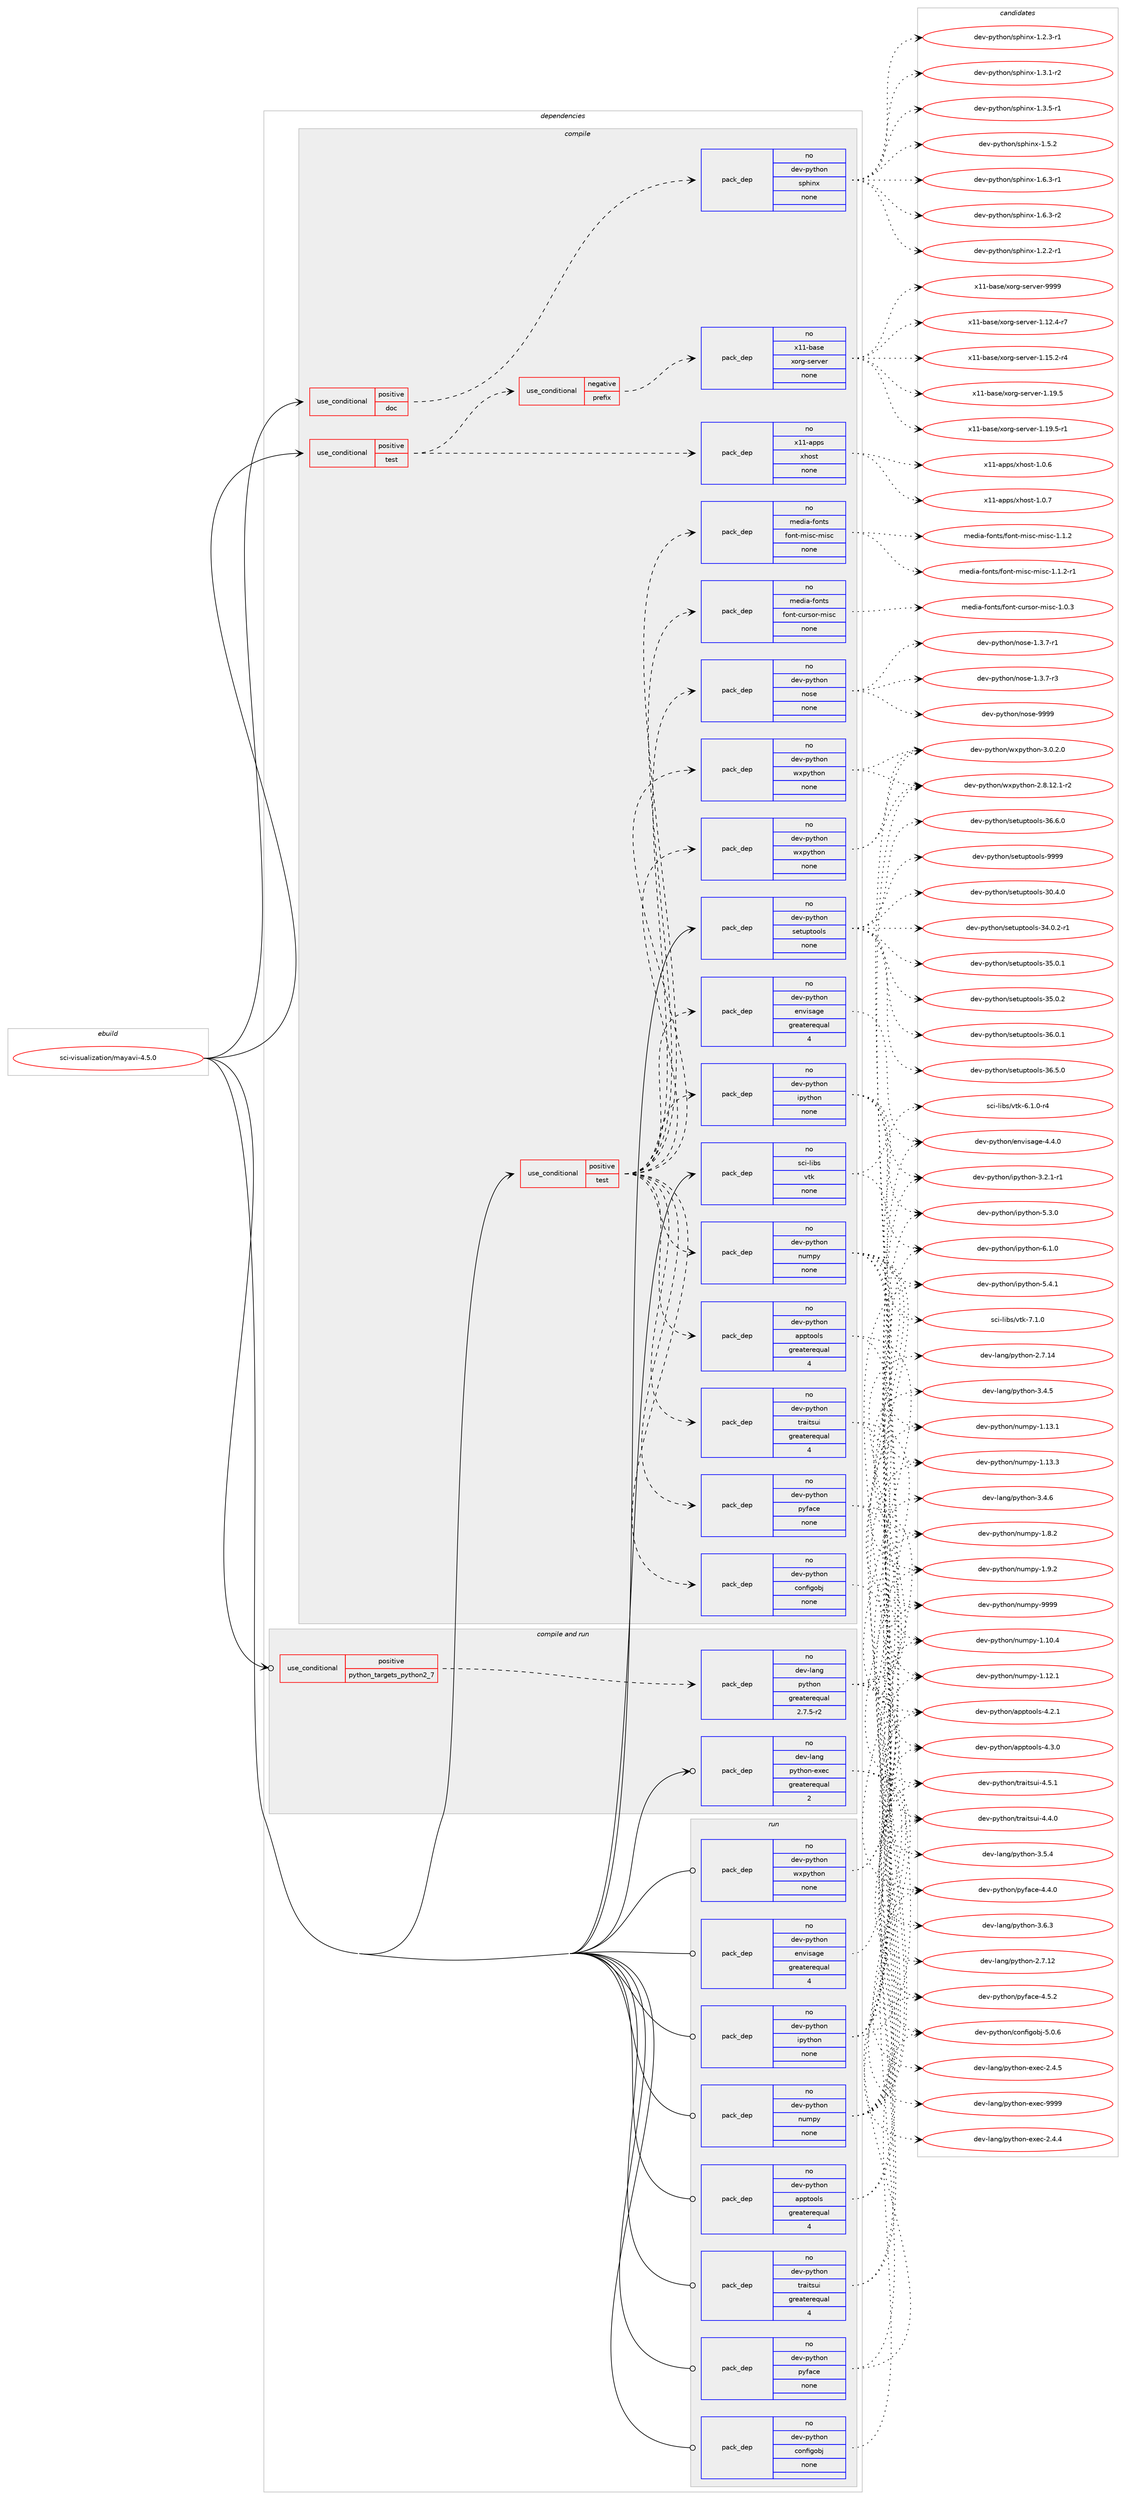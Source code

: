 digraph prolog {

# *************
# Graph options
# *************

newrank=true;
concentrate=true;
compound=true;
graph [rankdir=LR,fontname=Helvetica,fontsize=10,ranksep=1.5];#, ranksep=2.5, nodesep=0.2];
edge  [arrowhead=vee];
node  [fontname=Helvetica,fontsize=10];

# **********
# The ebuild
# **********

subgraph cluster_leftcol {
color=gray;
rank=same;
label=<<i>ebuild</i>>;
id [label="sci-visualization/mayavi-4.5.0", color=red, width=4, href="../sci-visualization/mayavi-4.5.0.svg"];
}

# ****************
# The dependencies
# ****************

subgraph cluster_midcol {
color=gray;
label=<<i>dependencies</i>>;
subgraph cluster_compile {
fillcolor="#eeeeee";
style=filled;
label=<<i>compile</i>>;
subgraph cond112345 {
dependency459330 [label=<<TABLE BORDER="0" CELLBORDER="1" CELLSPACING="0" CELLPADDING="4"><TR><TD ROWSPAN="3" CELLPADDING="10">use_conditional</TD></TR><TR><TD>positive</TD></TR><TR><TD>doc</TD></TR></TABLE>>, shape=none, color=red];
subgraph pack338939 {
dependency459331 [label=<<TABLE BORDER="0" CELLBORDER="1" CELLSPACING="0" CELLPADDING="4" WIDTH="220"><TR><TD ROWSPAN="6" CELLPADDING="30">pack_dep</TD></TR><TR><TD WIDTH="110">no</TD></TR><TR><TD>dev-python</TD></TR><TR><TD>sphinx</TD></TR><TR><TD>none</TD></TR><TR><TD></TD></TR></TABLE>>, shape=none, color=blue];
}
dependency459330:e -> dependency459331:w [weight=20,style="dashed",arrowhead="vee"];
}
id:e -> dependency459330:w [weight=20,style="solid",arrowhead="vee"];
subgraph cond112346 {
dependency459332 [label=<<TABLE BORDER="0" CELLBORDER="1" CELLSPACING="0" CELLPADDING="4"><TR><TD ROWSPAN="3" CELLPADDING="10">use_conditional</TD></TR><TR><TD>positive</TD></TR><TR><TD>test</TD></TR></TABLE>>, shape=none, color=red];
subgraph cond112347 {
dependency459333 [label=<<TABLE BORDER="0" CELLBORDER="1" CELLSPACING="0" CELLPADDING="4"><TR><TD ROWSPAN="3" CELLPADDING="10">use_conditional</TD></TR><TR><TD>negative</TD></TR><TR><TD>prefix</TD></TR></TABLE>>, shape=none, color=red];
subgraph pack338940 {
dependency459334 [label=<<TABLE BORDER="0" CELLBORDER="1" CELLSPACING="0" CELLPADDING="4" WIDTH="220"><TR><TD ROWSPAN="6" CELLPADDING="30">pack_dep</TD></TR><TR><TD WIDTH="110">no</TD></TR><TR><TD>x11-base</TD></TR><TR><TD>xorg-server</TD></TR><TR><TD>none</TD></TR><TR><TD></TD></TR></TABLE>>, shape=none, color=blue];
}
dependency459333:e -> dependency459334:w [weight=20,style="dashed",arrowhead="vee"];
}
dependency459332:e -> dependency459333:w [weight=20,style="dashed",arrowhead="vee"];
subgraph pack338941 {
dependency459335 [label=<<TABLE BORDER="0" CELLBORDER="1" CELLSPACING="0" CELLPADDING="4" WIDTH="220"><TR><TD ROWSPAN="6" CELLPADDING="30">pack_dep</TD></TR><TR><TD WIDTH="110">no</TD></TR><TR><TD>x11-apps</TD></TR><TR><TD>xhost</TD></TR><TR><TD>none</TD></TR><TR><TD></TD></TR></TABLE>>, shape=none, color=blue];
}
dependency459332:e -> dependency459335:w [weight=20,style="dashed",arrowhead="vee"];
}
id:e -> dependency459332:w [weight=20,style="solid",arrowhead="vee"];
subgraph cond112348 {
dependency459336 [label=<<TABLE BORDER="0" CELLBORDER="1" CELLSPACING="0" CELLPADDING="4"><TR><TD ROWSPAN="3" CELLPADDING="10">use_conditional</TD></TR><TR><TD>positive</TD></TR><TR><TD>test</TD></TR></TABLE>>, shape=none, color=red];
subgraph pack338942 {
dependency459337 [label=<<TABLE BORDER="0" CELLBORDER="1" CELLSPACING="0" CELLPADDING="4" WIDTH="220"><TR><TD ROWSPAN="6" CELLPADDING="30">pack_dep</TD></TR><TR><TD WIDTH="110">no</TD></TR><TR><TD>dev-python</TD></TR><TR><TD>apptools</TD></TR><TR><TD>greaterequal</TD></TR><TR><TD>4</TD></TR></TABLE>>, shape=none, color=blue];
}
dependency459336:e -> dependency459337:w [weight=20,style="dashed",arrowhead="vee"];
subgraph pack338943 {
dependency459338 [label=<<TABLE BORDER="0" CELLBORDER="1" CELLSPACING="0" CELLPADDING="4" WIDTH="220"><TR><TD ROWSPAN="6" CELLPADDING="30">pack_dep</TD></TR><TR><TD WIDTH="110">no</TD></TR><TR><TD>dev-python</TD></TR><TR><TD>configobj</TD></TR><TR><TD>none</TD></TR><TR><TD></TD></TR></TABLE>>, shape=none, color=blue];
}
dependency459336:e -> dependency459338:w [weight=20,style="dashed",arrowhead="vee"];
subgraph pack338944 {
dependency459339 [label=<<TABLE BORDER="0" CELLBORDER="1" CELLSPACING="0" CELLPADDING="4" WIDTH="220"><TR><TD ROWSPAN="6" CELLPADDING="30">pack_dep</TD></TR><TR><TD WIDTH="110">no</TD></TR><TR><TD>dev-python</TD></TR><TR><TD>envisage</TD></TR><TR><TD>greaterequal</TD></TR><TR><TD>4</TD></TR></TABLE>>, shape=none, color=blue];
}
dependency459336:e -> dependency459339:w [weight=20,style="dashed",arrowhead="vee"];
subgraph pack338945 {
dependency459340 [label=<<TABLE BORDER="0" CELLBORDER="1" CELLSPACING="0" CELLPADDING="4" WIDTH="220"><TR><TD ROWSPAN="6" CELLPADDING="30">pack_dep</TD></TR><TR><TD WIDTH="110">no</TD></TR><TR><TD>dev-python</TD></TR><TR><TD>ipython</TD></TR><TR><TD>none</TD></TR><TR><TD></TD></TR></TABLE>>, shape=none, color=blue];
}
dependency459336:e -> dependency459340:w [weight=20,style="dashed",arrowhead="vee"];
subgraph pack338946 {
dependency459341 [label=<<TABLE BORDER="0" CELLBORDER="1" CELLSPACING="0" CELLPADDING="4" WIDTH="220"><TR><TD ROWSPAN="6" CELLPADDING="30">pack_dep</TD></TR><TR><TD WIDTH="110">no</TD></TR><TR><TD>dev-python</TD></TR><TR><TD>numpy</TD></TR><TR><TD>none</TD></TR><TR><TD></TD></TR></TABLE>>, shape=none, color=blue];
}
dependency459336:e -> dependency459341:w [weight=20,style="dashed",arrowhead="vee"];
subgraph pack338947 {
dependency459342 [label=<<TABLE BORDER="0" CELLBORDER="1" CELLSPACING="0" CELLPADDING="4" WIDTH="220"><TR><TD ROWSPAN="6" CELLPADDING="30">pack_dep</TD></TR><TR><TD WIDTH="110">no</TD></TR><TR><TD>dev-python</TD></TR><TR><TD>pyface</TD></TR><TR><TD>none</TD></TR><TR><TD></TD></TR></TABLE>>, shape=none, color=blue];
}
dependency459336:e -> dependency459342:w [weight=20,style="dashed",arrowhead="vee"];
subgraph pack338948 {
dependency459343 [label=<<TABLE BORDER="0" CELLBORDER="1" CELLSPACING="0" CELLPADDING="4" WIDTH="220"><TR><TD ROWSPAN="6" CELLPADDING="30">pack_dep</TD></TR><TR><TD WIDTH="110">no</TD></TR><TR><TD>dev-python</TD></TR><TR><TD>traitsui</TD></TR><TR><TD>greaterequal</TD></TR><TR><TD>4</TD></TR></TABLE>>, shape=none, color=blue];
}
dependency459336:e -> dependency459343:w [weight=20,style="dashed",arrowhead="vee"];
subgraph pack338949 {
dependency459344 [label=<<TABLE BORDER="0" CELLBORDER="1" CELLSPACING="0" CELLPADDING="4" WIDTH="220"><TR><TD ROWSPAN="6" CELLPADDING="30">pack_dep</TD></TR><TR><TD WIDTH="110">no</TD></TR><TR><TD>dev-python</TD></TR><TR><TD>wxpython</TD></TR><TR><TD>none</TD></TR><TR><TD></TD></TR></TABLE>>, shape=none, color=blue];
}
dependency459336:e -> dependency459344:w [weight=20,style="dashed",arrowhead="vee"];
subgraph pack338950 {
dependency459345 [label=<<TABLE BORDER="0" CELLBORDER="1" CELLSPACING="0" CELLPADDING="4" WIDTH="220"><TR><TD ROWSPAN="6" CELLPADDING="30">pack_dep</TD></TR><TR><TD WIDTH="110">no</TD></TR><TR><TD>dev-python</TD></TR><TR><TD>nose</TD></TR><TR><TD>none</TD></TR><TR><TD></TD></TR></TABLE>>, shape=none, color=blue];
}
dependency459336:e -> dependency459345:w [weight=20,style="dashed",arrowhead="vee"];
subgraph pack338951 {
dependency459346 [label=<<TABLE BORDER="0" CELLBORDER="1" CELLSPACING="0" CELLPADDING="4" WIDTH="220"><TR><TD ROWSPAN="6" CELLPADDING="30">pack_dep</TD></TR><TR><TD WIDTH="110">no</TD></TR><TR><TD>dev-python</TD></TR><TR><TD>wxpython</TD></TR><TR><TD>none</TD></TR><TR><TD></TD></TR></TABLE>>, shape=none, color=blue];
}
dependency459336:e -> dependency459346:w [weight=20,style="dashed",arrowhead="vee"];
subgraph pack338952 {
dependency459347 [label=<<TABLE BORDER="0" CELLBORDER="1" CELLSPACING="0" CELLPADDING="4" WIDTH="220"><TR><TD ROWSPAN="6" CELLPADDING="30">pack_dep</TD></TR><TR><TD WIDTH="110">no</TD></TR><TR><TD>media-fonts</TD></TR><TR><TD>font-cursor-misc</TD></TR><TR><TD>none</TD></TR><TR><TD></TD></TR></TABLE>>, shape=none, color=blue];
}
dependency459336:e -> dependency459347:w [weight=20,style="dashed",arrowhead="vee"];
subgraph pack338953 {
dependency459348 [label=<<TABLE BORDER="0" CELLBORDER="1" CELLSPACING="0" CELLPADDING="4" WIDTH="220"><TR><TD ROWSPAN="6" CELLPADDING="30">pack_dep</TD></TR><TR><TD WIDTH="110">no</TD></TR><TR><TD>media-fonts</TD></TR><TR><TD>font-misc-misc</TD></TR><TR><TD>none</TD></TR><TR><TD></TD></TR></TABLE>>, shape=none, color=blue];
}
dependency459336:e -> dependency459348:w [weight=20,style="dashed",arrowhead="vee"];
}
id:e -> dependency459336:w [weight=20,style="solid",arrowhead="vee"];
subgraph pack338954 {
dependency459349 [label=<<TABLE BORDER="0" CELLBORDER="1" CELLSPACING="0" CELLPADDING="4" WIDTH="220"><TR><TD ROWSPAN="6" CELLPADDING="30">pack_dep</TD></TR><TR><TD WIDTH="110">no</TD></TR><TR><TD>dev-python</TD></TR><TR><TD>setuptools</TD></TR><TR><TD>none</TD></TR><TR><TD></TD></TR></TABLE>>, shape=none, color=blue];
}
id:e -> dependency459349:w [weight=20,style="solid",arrowhead="vee"];
subgraph pack338955 {
dependency459350 [label=<<TABLE BORDER="0" CELLBORDER="1" CELLSPACING="0" CELLPADDING="4" WIDTH="220"><TR><TD ROWSPAN="6" CELLPADDING="30">pack_dep</TD></TR><TR><TD WIDTH="110">no</TD></TR><TR><TD>sci-libs</TD></TR><TR><TD>vtk</TD></TR><TR><TD>none</TD></TR><TR><TD></TD></TR></TABLE>>, shape=none, color=blue];
}
id:e -> dependency459350:w [weight=20,style="solid",arrowhead="vee"];
}
subgraph cluster_compileandrun {
fillcolor="#eeeeee";
style=filled;
label=<<i>compile and run</i>>;
subgraph cond112349 {
dependency459351 [label=<<TABLE BORDER="0" CELLBORDER="1" CELLSPACING="0" CELLPADDING="4"><TR><TD ROWSPAN="3" CELLPADDING="10">use_conditional</TD></TR><TR><TD>positive</TD></TR><TR><TD>python_targets_python2_7</TD></TR></TABLE>>, shape=none, color=red];
subgraph pack338956 {
dependency459352 [label=<<TABLE BORDER="0" CELLBORDER="1" CELLSPACING="0" CELLPADDING="4" WIDTH="220"><TR><TD ROWSPAN="6" CELLPADDING="30">pack_dep</TD></TR><TR><TD WIDTH="110">no</TD></TR><TR><TD>dev-lang</TD></TR><TR><TD>python</TD></TR><TR><TD>greaterequal</TD></TR><TR><TD>2.7.5-r2</TD></TR></TABLE>>, shape=none, color=blue];
}
dependency459351:e -> dependency459352:w [weight=20,style="dashed",arrowhead="vee"];
}
id:e -> dependency459351:w [weight=20,style="solid",arrowhead="odotvee"];
subgraph pack338957 {
dependency459353 [label=<<TABLE BORDER="0" CELLBORDER="1" CELLSPACING="0" CELLPADDING="4" WIDTH="220"><TR><TD ROWSPAN="6" CELLPADDING="30">pack_dep</TD></TR><TR><TD WIDTH="110">no</TD></TR><TR><TD>dev-lang</TD></TR><TR><TD>python-exec</TD></TR><TR><TD>greaterequal</TD></TR><TR><TD>2</TD></TR></TABLE>>, shape=none, color=blue];
}
id:e -> dependency459353:w [weight=20,style="solid",arrowhead="odotvee"];
}
subgraph cluster_run {
fillcolor="#eeeeee";
style=filled;
label=<<i>run</i>>;
subgraph pack338958 {
dependency459354 [label=<<TABLE BORDER="0" CELLBORDER="1" CELLSPACING="0" CELLPADDING="4" WIDTH="220"><TR><TD ROWSPAN="6" CELLPADDING="30">pack_dep</TD></TR><TR><TD WIDTH="110">no</TD></TR><TR><TD>dev-python</TD></TR><TR><TD>apptools</TD></TR><TR><TD>greaterequal</TD></TR><TR><TD>4</TD></TR></TABLE>>, shape=none, color=blue];
}
id:e -> dependency459354:w [weight=20,style="solid",arrowhead="odot"];
subgraph pack338959 {
dependency459355 [label=<<TABLE BORDER="0" CELLBORDER="1" CELLSPACING="0" CELLPADDING="4" WIDTH="220"><TR><TD ROWSPAN="6" CELLPADDING="30">pack_dep</TD></TR><TR><TD WIDTH="110">no</TD></TR><TR><TD>dev-python</TD></TR><TR><TD>configobj</TD></TR><TR><TD>none</TD></TR><TR><TD></TD></TR></TABLE>>, shape=none, color=blue];
}
id:e -> dependency459355:w [weight=20,style="solid",arrowhead="odot"];
subgraph pack338960 {
dependency459356 [label=<<TABLE BORDER="0" CELLBORDER="1" CELLSPACING="0" CELLPADDING="4" WIDTH="220"><TR><TD ROWSPAN="6" CELLPADDING="30">pack_dep</TD></TR><TR><TD WIDTH="110">no</TD></TR><TR><TD>dev-python</TD></TR><TR><TD>envisage</TD></TR><TR><TD>greaterequal</TD></TR><TR><TD>4</TD></TR></TABLE>>, shape=none, color=blue];
}
id:e -> dependency459356:w [weight=20,style="solid",arrowhead="odot"];
subgraph pack338961 {
dependency459357 [label=<<TABLE BORDER="0" CELLBORDER="1" CELLSPACING="0" CELLPADDING="4" WIDTH="220"><TR><TD ROWSPAN="6" CELLPADDING="30">pack_dep</TD></TR><TR><TD WIDTH="110">no</TD></TR><TR><TD>dev-python</TD></TR><TR><TD>ipython</TD></TR><TR><TD>none</TD></TR><TR><TD></TD></TR></TABLE>>, shape=none, color=blue];
}
id:e -> dependency459357:w [weight=20,style="solid",arrowhead="odot"];
subgraph pack338962 {
dependency459358 [label=<<TABLE BORDER="0" CELLBORDER="1" CELLSPACING="0" CELLPADDING="4" WIDTH="220"><TR><TD ROWSPAN="6" CELLPADDING="30">pack_dep</TD></TR><TR><TD WIDTH="110">no</TD></TR><TR><TD>dev-python</TD></TR><TR><TD>numpy</TD></TR><TR><TD>none</TD></TR><TR><TD></TD></TR></TABLE>>, shape=none, color=blue];
}
id:e -> dependency459358:w [weight=20,style="solid",arrowhead="odot"];
subgraph pack338963 {
dependency459359 [label=<<TABLE BORDER="0" CELLBORDER="1" CELLSPACING="0" CELLPADDING="4" WIDTH="220"><TR><TD ROWSPAN="6" CELLPADDING="30">pack_dep</TD></TR><TR><TD WIDTH="110">no</TD></TR><TR><TD>dev-python</TD></TR><TR><TD>pyface</TD></TR><TR><TD>none</TD></TR><TR><TD></TD></TR></TABLE>>, shape=none, color=blue];
}
id:e -> dependency459359:w [weight=20,style="solid",arrowhead="odot"];
subgraph pack338964 {
dependency459360 [label=<<TABLE BORDER="0" CELLBORDER="1" CELLSPACING="0" CELLPADDING="4" WIDTH="220"><TR><TD ROWSPAN="6" CELLPADDING="30">pack_dep</TD></TR><TR><TD WIDTH="110">no</TD></TR><TR><TD>dev-python</TD></TR><TR><TD>traitsui</TD></TR><TR><TD>greaterequal</TD></TR><TR><TD>4</TD></TR></TABLE>>, shape=none, color=blue];
}
id:e -> dependency459360:w [weight=20,style="solid",arrowhead="odot"];
subgraph pack338965 {
dependency459361 [label=<<TABLE BORDER="0" CELLBORDER="1" CELLSPACING="0" CELLPADDING="4" WIDTH="220"><TR><TD ROWSPAN="6" CELLPADDING="30">pack_dep</TD></TR><TR><TD WIDTH="110">no</TD></TR><TR><TD>dev-python</TD></TR><TR><TD>wxpython</TD></TR><TR><TD>none</TD></TR><TR><TD></TD></TR></TABLE>>, shape=none, color=blue];
}
id:e -> dependency459361:w [weight=20,style="solid",arrowhead="odot"];
}
}

# **************
# The candidates
# **************

subgraph cluster_choices {
rank=same;
color=gray;
label=<<i>candidates</i>>;

subgraph choice338939 {
color=black;
nodesep=1;
choice10010111845112121116104111110471151121041051101204549465046504511449 [label="dev-python/sphinx-1.2.2-r1", color=red, width=4,href="../dev-python/sphinx-1.2.2-r1.svg"];
choice10010111845112121116104111110471151121041051101204549465046514511449 [label="dev-python/sphinx-1.2.3-r1", color=red, width=4,href="../dev-python/sphinx-1.2.3-r1.svg"];
choice10010111845112121116104111110471151121041051101204549465146494511450 [label="dev-python/sphinx-1.3.1-r2", color=red, width=4,href="../dev-python/sphinx-1.3.1-r2.svg"];
choice10010111845112121116104111110471151121041051101204549465146534511449 [label="dev-python/sphinx-1.3.5-r1", color=red, width=4,href="../dev-python/sphinx-1.3.5-r1.svg"];
choice1001011184511212111610411111047115112104105110120454946534650 [label="dev-python/sphinx-1.5.2", color=red, width=4,href="../dev-python/sphinx-1.5.2.svg"];
choice10010111845112121116104111110471151121041051101204549465446514511449 [label="dev-python/sphinx-1.6.3-r1", color=red, width=4,href="../dev-python/sphinx-1.6.3-r1.svg"];
choice10010111845112121116104111110471151121041051101204549465446514511450 [label="dev-python/sphinx-1.6.3-r2", color=red, width=4,href="../dev-python/sphinx-1.6.3-r2.svg"];
dependency459331:e -> choice10010111845112121116104111110471151121041051101204549465046504511449:w [style=dotted,weight="100"];
dependency459331:e -> choice10010111845112121116104111110471151121041051101204549465046514511449:w [style=dotted,weight="100"];
dependency459331:e -> choice10010111845112121116104111110471151121041051101204549465146494511450:w [style=dotted,weight="100"];
dependency459331:e -> choice10010111845112121116104111110471151121041051101204549465146534511449:w [style=dotted,weight="100"];
dependency459331:e -> choice1001011184511212111610411111047115112104105110120454946534650:w [style=dotted,weight="100"];
dependency459331:e -> choice10010111845112121116104111110471151121041051101204549465446514511449:w [style=dotted,weight="100"];
dependency459331:e -> choice10010111845112121116104111110471151121041051101204549465446514511450:w [style=dotted,weight="100"];
}
subgraph choice338940 {
color=black;
nodesep=1;
choice12049494598971151014712011111410345115101114118101114454946495046524511455 [label="x11-base/xorg-server-1.12.4-r7", color=red, width=4,href="../x11-base/xorg-server-1.12.4-r7.svg"];
choice12049494598971151014712011111410345115101114118101114454946495346504511452 [label="x11-base/xorg-server-1.15.2-r4", color=red, width=4,href="../x11-base/xorg-server-1.15.2-r4.svg"];
choice1204949459897115101471201111141034511510111411810111445494649574653 [label="x11-base/xorg-server-1.19.5", color=red, width=4,href="../x11-base/xorg-server-1.19.5.svg"];
choice12049494598971151014712011111410345115101114118101114454946495746534511449 [label="x11-base/xorg-server-1.19.5-r1", color=red, width=4,href="../x11-base/xorg-server-1.19.5-r1.svg"];
choice120494945989711510147120111114103451151011141181011144557575757 [label="x11-base/xorg-server-9999", color=red, width=4,href="../x11-base/xorg-server-9999.svg"];
dependency459334:e -> choice12049494598971151014712011111410345115101114118101114454946495046524511455:w [style=dotted,weight="100"];
dependency459334:e -> choice12049494598971151014712011111410345115101114118101114454946495346504511452:w [style=dotted,weight="100"];
dependency459334:e -> choice1204949459897115101471201111141034511510111411810111445494649574653:w [style=dotted,weight="100"];
dependency459334:e -> choice12049494598971151014712011111410345115101114118101114454946495746534511449:w [style=dotted,weight="100"];
dependency459334:e -> choice120494945989711510147120111114103451151011141181011144557575757:w [style=dotted,weight="100"];
}
subgraph choice338941 {
color=black;
nodesep=1;
choice1204949459711211211547120104111115116454946484654 [label="x11-apps/xhost-1.0.6", color=red, width=4,href="../x11-apps/xhost-1.0.6.svg"];
choice1204949459711211211547120104111115116454946484655 [label="x11-apps/xhost-1.0.7", color=red, width=4,href="../x11-apps/xhost-1.0.7.svg"];
dependency459335:e -> choice1204949459711211211547120104111115116454946484654:w [style=dotted,weight="100"];
dependency459335:e -> choice1204949459711211211547120104111115116454946484655:w [style=dotted,weight="100"];
}
subgraph choice338942 {
color=black;
nodesep=1;
choice100101118451121211161041111104797112112116111111108115455246504649 [label="dev-python/apptools-4.2.1", color=red, width=4,href="../dev-python/apptools-4.2.1.svg"];
choice100101118451121211161041111104797112112116111111108115455246514648 [label="dev-python/apptools-4.3.0", color=red, width=4,href="../dev-python/apptools-4.3.0.svg"];
dependency459337:e -> choice100101118451121211161041111104797112112116111111108115455246504649:w [style=dotted,weight="100"];
dependency459337:e -> choice100101118451121211161041111104797112112116111111108115455246514648:w [style=dotted,weight="100"];
}
subgraph choice338943 {
color=black;
nodesep=1;
choice10010111845112121116104111110479911111010210510311198106455346484654 [label="dev-python/configobj-5.0.6", color=red, width=4,href="../dev-python/configobj-5.0.6.svg"];
dependency459338:e -> choice10010111845112121116104111110479911111010210510311198106455346484654:w [style=dotted,weight="100"];
}
subgraph choice338944 {
color=black;
nodesep=1;
choice100101118451121211161041111104710111011810511597103101455246524648 [label="dev-python/envisage-4.4.0", color=red, width=4,href="../dev-python/envisage-4.4.0.svg"];
dependency459339:e -> choice100101118451121211161041111104710111011810511597103101455246524648:w [style=dotted,weight="100"];
}
subgraph choice338945 {
color=black;
nodesep=1;
choice10010111845112121116104111110471051121211161041111104551465046494511449 [label="dev-python/ipython-3.2.1-r1", color=red, width=4,href="../dev-python/ipython-3.2.1-r1.svg"];
choice1001011184511212111610411111047105112121116104111110455346514648 [label="dev-python/ipython-5.3.0", color=red, width=4,href="../dev-python/ipython-5.3.0.svg"];
choice1001011184511212111610411111047105112121116104111110455346524649 [label="dev-python/ipython-5.4.1", color=red, width=4,href="../dev-python/ipython-5.4.1.svg"];
choice1001011184511212111610411111047105112121116104111110455446494648 [label="dev-python/ipython-6.1.0", color=red, width=4,href="../dev-python/ipython-6.1.0.svg"];
dependency459340:e -> choice10010111845112121116104111110471051121211161041111104551465046494511449:w [style=dotted,weight="100"];
dependency459340:e -> choice1001011184511212111610411111047105112121116104111110455346514648:w [style=dotted,weight="100"];
dependency459340:e -> choice1001011184511212111610411111047105112121116104111110455346524649:w [style=dotted,weight="100"];
dependency459340:e -> choice1001011184511212111610411111047105112121116104111110455446494648:w [style=dotted,weight="100"];
}
subgraph choice338946 {
color=black;
nodesep=1;
choice100101118451121211161041111104711011710911212145494649484652 [label="dev-python/numpy-1.10.4", color=red, width=4,href="../dev-python/numpy-1.10.4.svg"];
choice100101118451121211161041111104711011710911212145494649504649 [label="dev-python/numpy-1.12.1", color=red, width=4,href="../dev-python/numpy-1.12.1.svg"];
choice100101118451121211161041111104711011710911212145494649514649 [label="dev-python/numpy-1.13.1", color=red, width=4,href="../dev-python/numpy-1.13.1.svg"];
choice100101118451121211161041111104711011710911212145494649514651 [label="dev-python/numpy-1.13.3", color=red, width=4,href="../dev-python/numpy-1.13.3.svg"];
choice1001011184511212111610411111047110117109112121454946564650 [label="dev-python/numpy-1.8.2", color=red, width=4,href="../dev-python/numpy-1.8.2.svg"];
choice1001011184511212111610411111047110117109112121454946574650 [label="dev-python/numpy-1.9.2", color=red, width=4,href="../dev-python/numpy-1.9.2.svg"];
choice10010111845112121116104111110471101171091121214557575757 [label="dev-python/numpy-9999", color=red, width=4,href="../dev-python/numpy-9999.svg"];
dependency459341:e -> choice100101118451121211161041111104711011710911212145494649484652:w [style=dotted,weight="100"];
dependency459341:e -> choice100101118451121211161041111104711011710911212145494649504649:w [style=dotted,weight="100"];
dependency459341:e -> choice100101118451121211161041111104711011710911212145494649514649:w [style=dotted,weight="100"];
dependency459341:e -> choice100101118451121211161041111104711011710911212145494649514651:w [style=dotted,weight="100"];
dependency459341:e -> choice1001011184511212111610411111047110117109112121454946564650:w [style=dotted,weight="100"];
dependency459341:e -> choice1001011184511212111610411111047110117109112121454946574650:w [style=dotted,weight="100"];
dependency459341:e -> choice10010111845112121116104111110471101171091121214557575757:w [style=dotted,weight="100"];
}
subgraph choice338947 {
color=black;
nodesep=1;
choice10010111845112121116104111110471121211029799101455246524648 [label="dev-python/pyface-4.4.0", color=red, width=4,href="../dev-python/pyface-4.4.0.svg"];
choice10010111845112121116104111110471121211029799101455246534650 [label="dev-python/pyface-4.5.2", color=red, width=4,href="../dev-python/pyface-4.5.2.svg"];
dependency459342:e -> choice10010111845112121116104111110471121211029799101455246524648:w [style=dotted,weight="100"];
dependency459342:e -> choice10010111845112121116104111110471121211029799101455246534650:w [style=dotted,weight="100"];
}
subgraph choice338948 {
color=black;
nodesep=1;
choice100101118451121211161041111104711611497105116115117105455246524648 [label="dev-python/traitsui-4.4.0", color=red, width=4,href="../dev-python/traitsui-4.4.0.svg"];
choice100101118451121211161041111104711611497105116115117105455246534649 [label="dev-python/traitsui-4.5.1", color=red, width=4,href="../dev-python/traitsui-4.5.1.svg"];
dependency459343:e -> choice100101118451121211161041111104711611497105116115117105455246524648:w [style=dotted,weight="100"];
dependency459343:e -> choice100101118451121211161041111104711611497105116115117105455246534649:w [style=dotted,weight="100"];
}
subgraph choice338949 {
color=black;
nodesep=1;
choice10010111845112121116104111110471191201121211161041111104550465646495046494511450 [label="dev-python/wxpython-2.8.12.1-r2", color=red, width=4,href="../dev-python/wxpython-2.8.12.1-r2.svg"];
choice10010111845112121116104111110471191201121211161041111104551464846504648 [label="dev-python/wxpython-3.0.2.0", color=red, width=4,href="../dev-python/wxpython-3.0.2.0.svg"];
dependency459344:e -> choice10010111845112121116104111110471191201121211161041111104550465646495046494511450:w [style=dotted,weight="100"];
dependency459344:e -> choice10010111845112121116104111110471191201121211161041111104551464846504648:w [style=dotted,weight="100"];
}
subgraph choice338950 {
color=black;
nodesep=1;
choice10010111845112121116104111110471101111151014549465146554511449 [label="dev-python/nose-1.3.7-r1", color=red, width=4,href="../dev-python/nose-1.3.7-r1.svg"];
choice10010111845112121116104111110471101111151014549465146554511451 [label="dev-python/nose-1.3.7-r3", color=red, width=4,href="../dev-python/nose-1.3.7-r3.svg"];
choice10010111845112121116104111110471101111151014557575757 [label="dev-python/nose-9999", color=red, width=4,href="../dev-python/nose-9999.svg"];
dependency459345:e -> choice10010111845112121116104111110471101111151014549465146554511449:w [style=dotted,weight="100"];
dependency459345:e -> choice10010111845112121116104111110471101111151014549465146554511451:w [style=dotted,weight="100"];
dependency459345:e -> choice10010111845112121116104111110471101111151014557575757:w [style=dotted,weight="100"];
}
subgraph choice338951 {
color=black;
nodesep=1;
choice10010111845112121116104111110471191201121211161041111104550465646495046494511450 [label="dev-python/wxpython-2.8.12.1-r2", color=red, width=4,href="../dev-python/wxpython-2.8.12.1-r2.svg"];
choice10010111845112121116104111110471191201121211161041111104551464846504648 [label="dev-python/wxpython-3.0.2.0", color=red, width=4,href="../dev-python/wxpython-3.0.2.0.svg"];
dependency459346:e -> choice10010111845112121116104111110471191201121211161041111104550465646495046494511450:w [style=dotted,weight="100"];
dependency459346:e -> choice10010111845112121116104111110471191201121211161041111104551464846504648:w [style=dotted,weight="100"];
}
subgraph choice338952 {
color=black;
nodesep=1;
choice10910110010597451021111101161154710211111011645991171141151111144510910511599454946484651 [label="media-fonts/font-cursor-misc-1.0.3", color=red, width=4,href="../media-fonts/font-cursor-misc-1.0.3.svg"];
dependency459347:e -> choice10910110010597451021111101161154710211111011645991171141151111144510910511599454946484651:w [style=dotted,weight="100"];
}
subgraph choice338953 {
color=black;
nodesep=1;
choice10910110010597451021111101161154710211111011645109105115994510910511599454946494650 [label="media-fonts/font-misc-misc-1.1.2", color=red, width=4,href="../media-fonts/font-misc-misc-1.1.2.svg"];
choice109101100105974510211111011611547102111110116451091051159945109105115994549464946504511449 [label="media-fonts/font-misc-misc-1.1.2-r1", color=red, width=4,href="../media-fonts/font-misc-misc-1.1.2-r1.svg"];
dependency459348:e -> choice10910110010597451021111101161154710211111011645109105115994510910511599454946494650:w [style=dotted,weight="100"];
dependency459348:e -> choice109101100105974510211111011611547102111110116451091051159945109105115994549464946504511449:w [style=dotted,weight="100"];
}
subgraph choice338954 {
color=black;
nodesep=1;
choice100101118451121211161041111104711510111611711211611111110811545514846524648 [label="dev-python/setuptools-30.4.0", color=red, width=4,href="../dev-python/setuptools-30.4.0.svg"];
choice1001011184511212111610411111047115101116117112116111111108115455152464846504511449 [label="dev-python/setuptools-34.0.2-r1", color=red, width=4,href="../dev-python/setuptools-34.0.2-r1.svg"];
choice100101118451121211161041111104711510111611711211611111110811545515346484649 [label="dev-python/setuptools-35.0.1", color=red, width=4,href="../dev-python/setuptools-35.0.1.svg"];
choice100101118451121211161041111104711510111611711211611111110811545515346484650 [label="dev-python/setuptools-35.0.2", color=red, width=4,href="../dev-python/setuptools-35.0.2.svg"];
choice100101118451121211161041111104711510111611711211611111110811545515446484649 [label="dev-python/setuptools-36.0.1", color=red, width=4,href="../dev-python/setuptools-36.0.1.svg"];
choice100101118451121211161041111104711510111611711211611111110811545515446534648 [label="dev-python/setuptools-36.5.0", color=red, width=4,href="../dev-python/setuptools-36.5.0.svg"];
choice100101118451121211161041111104711510111611711211611111110811545515446544648 [label="dev-python/setuptools-36.6.0", color=red, width=4,href="../dev-python/setuptools-36.6.0.svg"];
choice10010111845112121116104111110471151011161171121161111111081154557575757 [label="dev-python/setuptools-9999", color=red, width=4,href="../dev-python/setuptools-9999.svg"];
dependency459349:e -> choice100101118451121211161041111104711510111611711211611111110811545514846524648:w [style=dotted,weight="100"];
dependency459349:e -> choice1001011184511212111610411111047115101116117112116111111108115455152464846504511449:w [style=dotted,weight="100"];
dependency459349:e -> choice100101118451121211161041111104711510111611711211611111110811545515346484649:w [style=dotted,weight="100"];
dependency459349:e -> choice100101118451121211161041111104711510111611711211611111110811545515346484650:w [style=dotted,weight="100"];
dependency459349:e -> choice100101118451121211161041111104711510111611711211611111110811545515446484649:w [style=dotted,weight="100"];
dependency459349:e -> choice100101118451121211161041111104711510111611711211611111110811545515446534648:w [style=dotted,weight="100"];
dependency459349:e -> choice100101118451121211161041111104711510111611711211611111110811545515446544648:w [style=dotted,weight="100"];
dependency459349:e -> choice10010111845112121116104111110471151011161171121161111111081154557575757:w [style=dotted,weight="100"];
}
subgraph choice338955 {
color=black;
nodesep=1;
choice115991054510810598115471181161074554464946484511452 [label="sci-libs/vtk-6.1.0-r4", color=red, width=4,href="../sci-libs/vtk-6.1.0-r4.svg"];
choice11599105451081059811547118116107455546494648 [label="sci-libs/vtk-7.1.0", color=red, width=4,href="../sci-libs/vtk-7.1.0.svg"];
dependency459350:e -> choice115991054510810598115471181161074554464946484511452:w [style=dotted,weight="100"];
dependency459350:e -> choice11599105451081059811547118116107455546494648:w [style=dotted,weight="100"];
}
subgraph choice338956 {
color=black;
nodesep=1;
choice10010111845108971101034711212111610411111045504655464950 [label="dev-lang/python-2.7.12", color=red, width=4,href="../dev-lang/python-2.7.12.svg"];
choice10010111845108971101034711212111610411111045504655464952 [label="dev-lang/python-2.7.14", color=red, width=4,href="../dev-lang/python-2.7.14.svg"];
choice100101118451089711010347112121116104111110455146524653 [label="dev-lang/python-3.4.5", color=red, width=4,href="../dev-lang/python-3.4.5.svg"];
choice100101118451089711010347112121116104111110455146524654 [label="dev-lang/python-3.4.6", color=red, width=4,href="../dev-lang/python-3.4.6.svg"];
choice100101118451089711010347112121116104111110455146534652 [label="dev-lang/python-3.5.4", color=red, width=4,href="../dev-lang/python-3.5.4.svg"];
choice100101118451089711010347112121116104111110455146544651 [label="dev-lang/python-3.6.3", color=red, width=4,href="../dev-lang/python-3.6.3.svg"];
dependency459352:e -> choice10010111845108971101034711212111610411111045504655464950:w [style=dotted,weight="100"];
dependency459352:e -> choice10010111845108971101034711212111610411111045504655464952:w [style=dotted,weight="100"];
dependency459352:e -> choice100101118451089711010347112121116104111110455146524653:w [style=dotted,weight="100"];
dependency459352:e -> choice100101118451089711010347112121116104111110455146524654:w [style=dotted,weight="100"];
dependency459352:e -> choice100101118451089711010347112121116104111110455146534652:w [style=dotted,weight="100"];
dependency459352:e -> choice100101118451089711010347112121116104111110455146544651:w [style=dotted,weight="100"];
}
subgraph choice338957 {
color=black;
nodesep=1;
choice1001011184510897110103471121211161041111104510112010199455046524652 [label="dev-lang/python-exec-2.4.4", color=red, width=4,href="../dev-lang/python-exec-2.4.4.svg"];
choice1001011184510897110103471121211161041111104510112010199455046524653 [label="dev-lang/python-exec-2.4.5", color=red, width=4,href="../dev-lang/python-exec-2.4.5.svg"];
choice10010111845108971101034711212111610411111045101120101994557575757 [label="dev-lang/python-exec-9999", color=red, width=4,href="../dev-lang/python-exec-9999.svg"];
dependency459353:e -> choice1001011184510897110103471121211161041111104510112010199455046524652:w [style=dotted,weight="100"];
dependency459353:e -> choice1001011184510897110103471121211161041111104510112010199455046524653:w [style=dotted,weight="100"];
dependency459353:e -> choice10010111845108971101034711212111610411111045101120101994557575757:w [style=dotted,weight="100"];
}
subgraph choice338958 {
color=black;
nodesep=1;
choice100101118451121211161041111104797112112116111111108115455246504649 [label="dev-python/apptools-4.2.1", color=red, width=4,href="../dev-python/apptools-4.2.1.svg"];
choice100101118451121211161041111104797112112116111111108115455246514648 [label="dev-python/apptools-4.3.0", color=red, width=4,href="../dev-python/apptools-4.3.0.svg"];
dependency459354:e -> choice100101118451121211161041111104797112112116111111108115455246504649:w [style=dotted,weight="100"];
dependency459354:e -> choice100101118451121211161041111104797112112116111111108115455246514648:w [style=dotted,weight="100"];
}
subgraph choice338959 {
color=black;
nodesep=1;
choice10010111845112121116104111110479911111010210510311198106455346484654 [label="dev-python/configobj-5.0.6", color=red, width=4,href="../dev-python/configobj-5.0.6.svg"];
dependency459355:e -> choice10010111845112121116104111110479911111010210510311198106455346484654:w [style=dotted,weight="100"];
}
subgraph choice338960 {
color=black;
nodesep=1;
choice100101118451121211161041111104710111011810511597103101455246524648 [label="dev-python/envisage-4.4.0", color=red, width=4,href="../dev-python/envisage-4.4.0.svg"];
dependency459356:e -> choice100101118451121211161041111104710111011810511597103101455246524648:w [style=dotted,weight="100"];
}
subgraph choice338961 {
color=black;
nodesep=1;
choice10010111845112121116104111110471051121211161041111104551465046494511449 [label="dev-python/ipython-3.2.1-r1", color=red, width=4,href="../dev-python/ipython-3.2.1-r1.svg"];
choice1001011184511212111610411111047105112121116104111110455346514648 [label="dev-python/ipython-5.3.0", color=red, width=4,href="../dev-python/ipython-5.3.0.svg"];
choice1001011184511212111610411111047105112121116104111110455346524649 [label="dev-python/ipython-5.4.1", color=red, width=4,href="../dev-python/ipython-5.4.1.svg"];
choice1001011184511212111610411111047105112121116104111110455446494648 [label="dev-python/ipython-6.1.0", color=red, width=4,href="../dev-python/ipython-6.1.0.svg"];
dependency459357:e -> choice10010111845112121116104111110471051121211161041111104551465046494511449:w [style=dotted,weight="100"];
dependency459357:e -> choice1001011184511212111610411111047105112121116104111110455346514648:w [style=dotted,weight="100"];
dependency459357:e -> choice1001011184511212111610411111047105112121116104111110455346524649:w [style=dotted,weight="100"];
dependency459357:e -> choice1001011184511212111610411111047105112121116104111110455446494648:w [style=dotted,weight="100"];
}
subgraph choice338962 {
color=black;
nodesep=1;
choice100101118451121211161041111104711011710911212145494649484652 [label="dev-python/numpy-1.10.4", color=red, width=4,href="../dev-python/numpy-1.10.4.svg"];
choice100101118451121211161041111104711011710911212145494649504649 [label="dev-python/numpy-1.12.1", color=red, width=4,href="../dev-python/numpy-1.12.1.svg"];
choice100101118451121211161041111104711011710911212145494649514649 [label="dev-python/numpy-1.13.1", color=red, width=4,href="../dev-python/numpy-1.13.1.svg"];
choice100101118451121211161041111104711011710911212145494649514651 [label="dev-python/numpy-1.13.3", color=red, width=4,href="../dev-python/numpy-1.13.3.svg"];
choice1001011184511212111610411111047110117109112121454946564650 [label="dev-python/numpy-1.8.2", color=red, width=4,href="../dev-python/numpy-1.8.2.svg"];
choice1001011184511212111610411111047110117109112121454946574650 [label="dev-python/numpy-1.9.2", color=red, width=4,href="../dev-python/numpy-1.9.2.svg"];
choice10010111845112121116104111110471101171091121214557575757 [label="dev-python/numpy-9999", color=red, width=4,href="../dev-python/numpy-9999.svg"];
dependency459358:e -> choice100101118451121211161041111104711011710911212145494649484652:w [style=dotted,weight="100"];
dependency459358:e -> choice100101118451121211161041111104711011710911212145494649504649:w [style=dotted,weight="100"];
dependency459358:e -> choice100101118451121211161041111104711011710911212145494649514649:w [style=dotted,weight="100"];
dependency459358:e -> choice100101118451121211161041111104711011710911212145494649514651:w [style=dotted,weight="100"];
dependency459358:e -> choice1001011184511212111610411111047110117109112121454946564650:w [style=dotted,weight="100"];
dependency459358:e -> choice1001011184511212111610411111047110117109112121454946574650:w [style=dotted,weight="100"];
dependency459358:e -> choice10010111845112121116104111110471101171091121214557575757:w [style=dotted,weight="100"];
}
subgraph choice338963 {
color=black;
nodesep=1;
choice10010111845112121116104111110471121211029799101455246524648 [label="dev-python/pyface-4.4.0", color=red, width=4,href="../dev-python/pyface-4.4.0.svg"];
choice10010111845112121116104111110471121211029799101455246534650 [label="dev-python/pyface-4.5.2", color=red, width=4,href="../dev-python/pyface-4.5.2.svg"];
dependency459359:e -> choice10010111845112121116104111110471121211029799101455246524648:w [style=dotted,weight="100"];
dependency459359:e -> choice10010111845112121116104111110471121211029799101455246534650:w [style=dotted,weight="100"];
}
subgraph choice338964 {
color=black;
nodesep=1;
choice100101118451121211161041111104711611497105116115117105455246524648 [label="dev-python/traitsui-4.4.0", color=red, width=4,href="../dev-python/traitsui-4.4.0.svg"];
choice100101118451121211161041111104711611497105116115117105455246534649 [label="dev-python/traitsui-4.5.1", color=red, width=4,href="../dev-python/traitsui-4.5.1.svg"];
dependency459360:e -> choice100101118451121211161041111104711611497105116115117105455246524648:w [style=dotted,weight="100"];
dependency459360:e -> choice100101118451121211161041111104711611497105116115117105455246534649:w [style=dotted,weight="100"];
}
subgraph choice338965 {
color=black;
nodesep=1;
choice10010111845112121116104111110471191201121211161041111104550465646495046494511450 [label="dev-python/wxpython-2.8.12.1-r2", color=red, width=4,href="../dev-python/wxpython-2.8.12.1-r2.svg"];
choice10010111845112121116104111110471191201121211161041111104551464846504648 [label="dev-python/wxpython-3.0.2.0", color=red, width=4,href="../dev-python/wxpython-3.0.2.0.svg"];
dependency459361:e -> choice10010111845112121116104111110471191201121211161041111104550465646495046494511450:w [style=dotted,weight="100"];
dependency459361:e -> choice10010111845112121116104111110471191201121211161041111104551464846504648:w [style=dotted,weight="100"];
}
}

}
